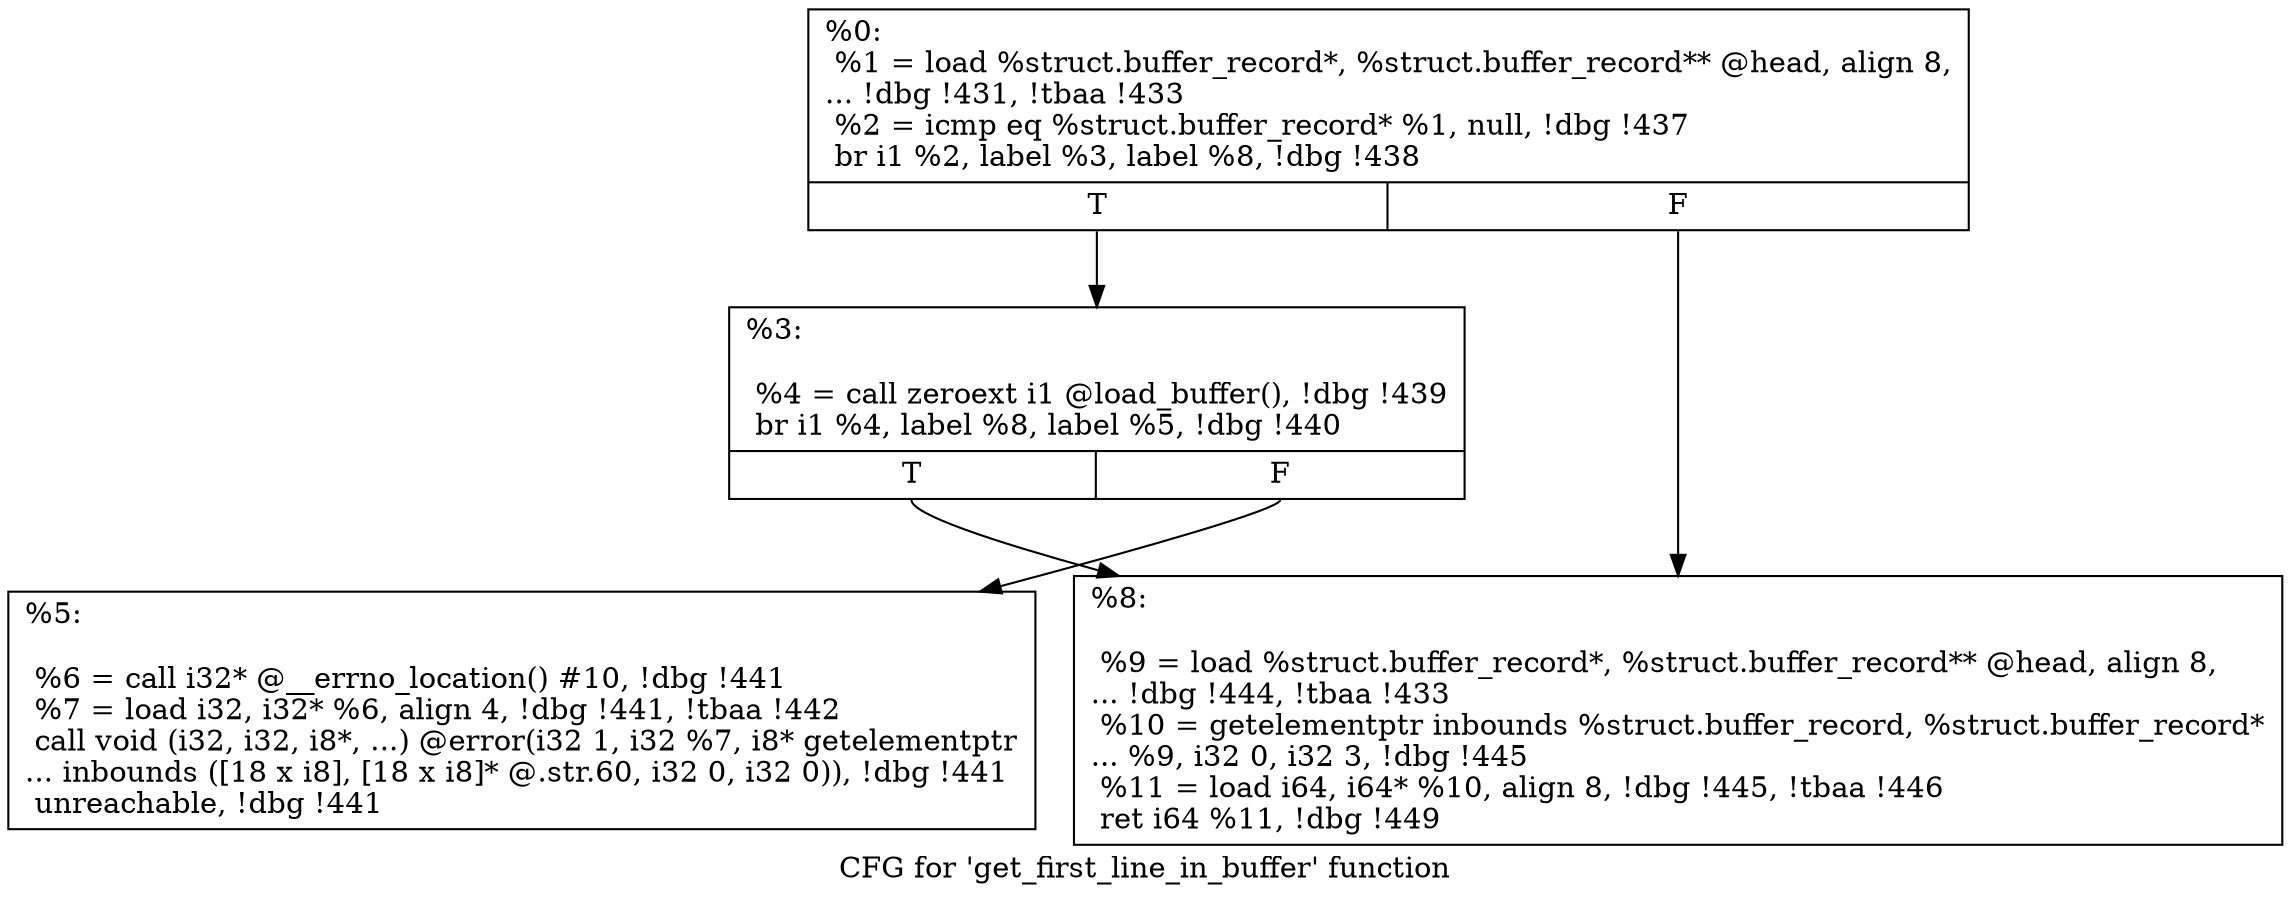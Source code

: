 digraph "CFG for 'get_first_line_in_buffer' function" {
	label="CFG for 'get_first_line_in_buffer' function";

	Node0x2413370 [shape=record,label="{%0:\l  %1 = load %struct.buffer_record*, %struct.buffer_record** @head, align 8,\l... !dbg !431, !tbaa !433\l  %2 = icmp eq %struct.buffer_record* %1, null, !dbg !437\l  br i1 %2, label %3, label %8, !dbg !438\l|{<s0>T|<s1>F}}"];
	Node0x2413370:s0 -> Node0x2413ed0;
	Node0x2413370:s1 -> Node0x2413f70;
	Node0x2413ed0 [shape=record,label="{%3:\l\l  %4 = call zeroext i1 @load_buffer(), !dbg !439\l  br i1 %4, label %8, label %5, !dbg !440\l|{<s0>T|<s1>F}}"];
	Node0x2413ed0:s0 -> Node0x2413f70;
	Node0x2413ed0:s1 -> Node0x2413f20;
	Node0x2413f20 [shape=record,label="{%5:\l\l  %6 = call i32* @__errno_location() #10, !dbg !441\l  %7 = load i32, i32* %6, align 4, !dbg !441, !tbaa !442\l  call void (i32, i32, i8*, ...) @error(i32 1, i32 %7, i8* getelementptr\l... inbounds ([18 x i8], [18 x i8]* @.str.60, i32 0, i32 0)), !dbg !441\l  unreachable, !dbg !441\l}"];
	Node0x2413f70 [shape=record,label="{%8:\l\l  %9 = load %struct.buffer_record*, %struct.buffer_record** @head, align 8,\l... !dbg !444, !tbaa !433\l  %10 = getelementptr inbounds %struct.buffer_record, %struct.buffer_record*\l... %9, i32 0, i32 3, !dbg !445\l  %11 = load i64, i64* %10, align 8, !dbg !445, !tbaa !446\l  ret i64 %11, !dbg !449\l}"];
}
